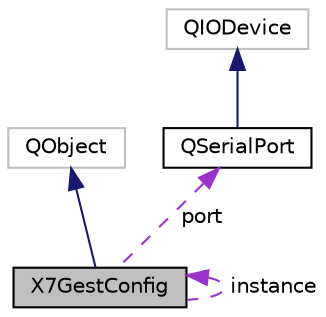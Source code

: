 digraph "X7GestConfig"
{
 // LATEX_PDF_SIZE
  edge [fontname="Helvetica",fontsize="10",labelfontname="Helvetica",labelfontsize="10"];
  node [fontname="Helvetica",fontsize="10",shape=record];
  Node1 [label="X7GestConfig",height=0.2,width=0.4,color="black", fillcolor="grey75", style="filled", fontcolor="black",tooltip=" "];
  Node2 -> Node1 [dir="back",color="midnightblue",fontsize="10",style="solid",fontname="Helvetica"];
  Node2 [label="QObject",height=0.2,width=0.4,color="grey75", fillcolor="white", style="filled",tooltip=" "];
  Node1 -> Node1 [dir="back",color="darkorchid3",fontsize="10",style="dashed",label=" instance" ,fontname="Helvetica"];
  Node3 -> Node1 [dir="back",color="darkorchid3",fontsize="10",style="dashed",label=" port" ,fontname="Helvetica"];
  Node3 [label="QSerialPort",height=0.2,width=0.4,color="black", fillcolor="white", style="filled",URL="$class_q_serial_port.html",tooltip="Provides functions to access serial ports."];
  Node4 -> Node3 [dir="back",color="midnightblue",fontsize="10",style="solid",fontname="Helvetica"];
  Node4 [label="QIODevice",height=0.2,width=0.4,color="grey75", fillcolor="white", style="filled",tooltip=" "];
}
